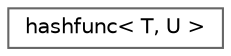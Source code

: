 digraph "Graphical Class Hierarchy"
{
 // LATEX_PDF_SIZE
  bgcolor="transparent";
  edge [fontname=Helvetica,fontsize=10,labelfontname=Helvetica,labelfontsize=10];
  node [fontname=Helvetica,fontsize=10,shape=box,height=0.2,width=0.4];
  rankdir="LR";
  Node0 [id="Node000000",label="hashfunc\< T, U \>",height=0.2,width=0.4,color="grey40", fillcolor="white", style="filled",URL="$classhashfunc.html",tooltip="A generic hash function class that uses a concrete implementation of a hash function."];
}
